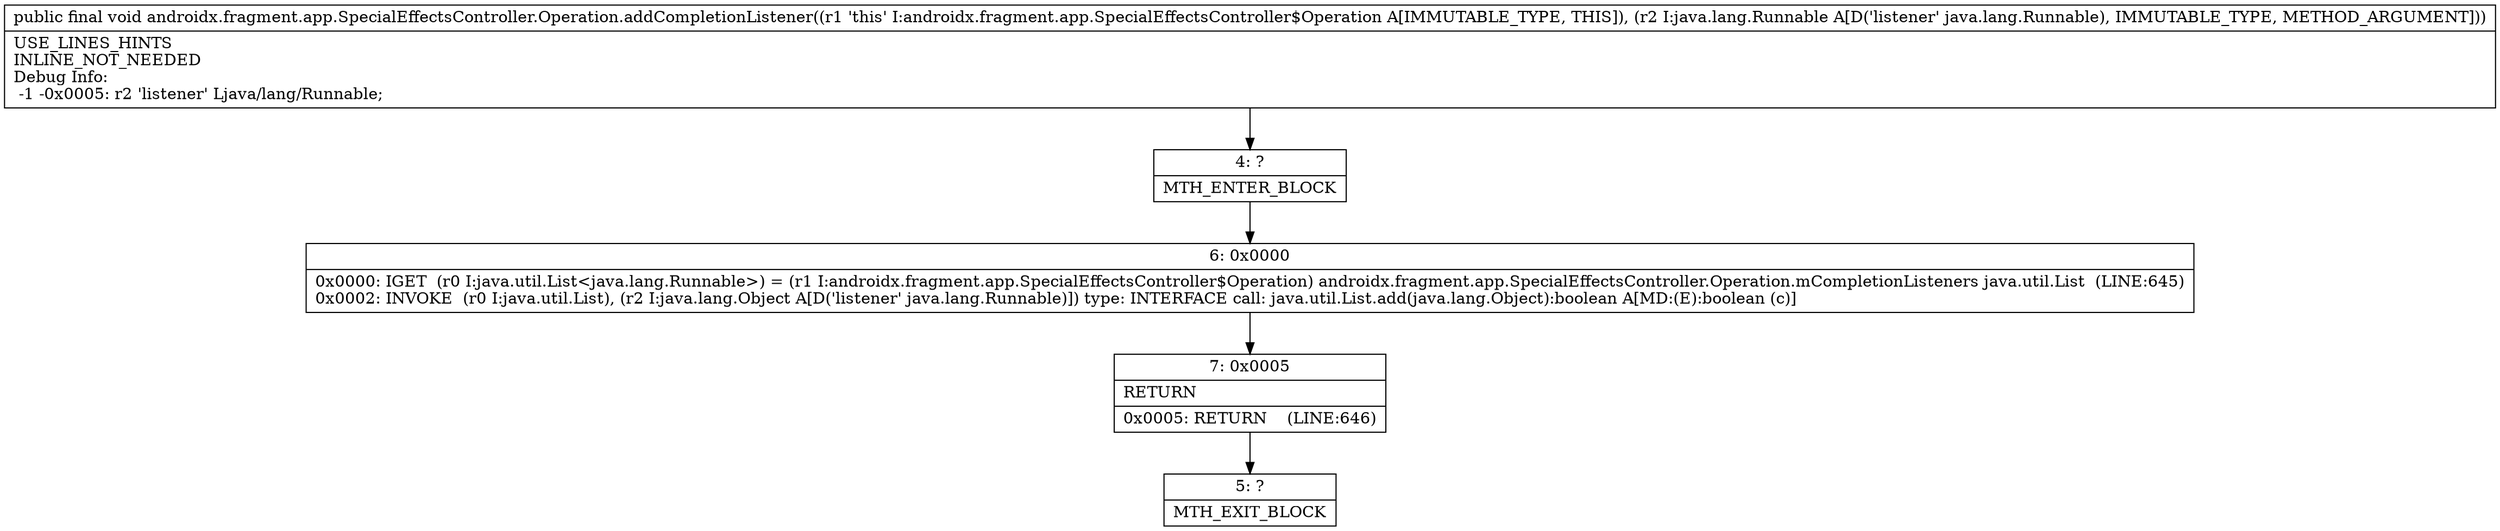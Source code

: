 digraph "CFG forandroidx.fragment.app.SpecialEffectsController.Operation.addCompletionListener(Ljava\/lang\/Runnable;)V" {
Node_4 [shape=record,label="{4\:\ ?|MTH_ENTER_BLOCK\l}"];
Node_6 [shape=record,label="{6\:\ 0x0000|0x0000: IGET  (r0 I:java.util.List\<java.lang.Runnable\>) = (r1 I:androidx.fragment.app.SpecialEffectsController$Operation) androidx.fragment.app.SpecialEffectsController.Operation.mCompletionListeners java.util.List  (LINE:645)\l0x0002: INVOKE  (r0 I:java.util.List), (r2 I:java.lang.Object A[D('listener' java.lang.Runnable)]) type: INTERFACE call: java.util.List.add(java.lang.Object):boolean A[MD:(E):boolean (c)]\l}"];
Node_7 [shape=record,label="{7\:\ 0x0005|RETURN\l|0x0005: RETURN    (LINE:646)\l}"];
Node_5 [shape=record,label="{5\:\ ?|MTH_EXIT_BLOCK\l}"];
MethodNode[shape=record,label="{public final void androidx.fragment.app.SpecialEffectsController.Operation.addCompletionListener((r1 'this' I:androidx.fragment.app.SpecialEffectsController$Operation A[IMMUTABLE_TYPE, THIS]), (r2 I:java.lang.Runnable A[D('listener' java.lang.Runnable), IMMUTABLE_TYPE, METHOD_ARGUMENT]))  | USE_LINES_HINTS\lINLINE_NOT_NEEDED\lDebug Info:\l  \-1 \-0x0005: r2 'listener' Ljava\/lang\/Runnable;\l}"];
MethodNode -> Node_4;Node_4 -> Node_6;
Node_6 -> Node_7;
Node_7 -> Node_5;
}

